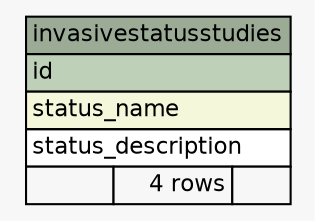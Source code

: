 // dot 2.38.0 on Linux 4.4.0-42-generic
// SchemaSpy rev 590
digraph "invasivestatusstudies" {
  graph [
    rankdir="RL"
    bgcolor="#f7f7f7"
    nodesep="0.18"
    ranksep="0.46"
    fontname="Helvetica"
    fontsize="11"
  ];
  node [
    fontname="Helvetica"
    fontsize="11"
    shape="plaintext"
  ];
  edge [
    arrowsize="0.8"
  ];
  "invasivestatusstudies" [
    label=<
    <TABLE BORDER="0" CELLBORDER="1" CELLSPACING="0" BGCOLOR="#ffffff">
      <TR><TD COLSPAN="3" BGCOLOR="#9bab96" ALIGN="CENTER">invasivestatusstudies</TD></TR>
      <TR><TD PORT="id" COLSPAN="3" BGCOLOR="#bed1b8" ALIGN="LEFT">id</TD></TR>
      <TR><TD PORT="status_name" COLSPAN="3" BGCOLOR="#f4f7da" ALIGN="LEFT">status_name</TD></TR>
      <TR><TD PORT="status_description" COLSPAN="3" ALIGN="LEFT">status_description</TD></TR>
      <TR><TD ALIGN="LEFT" BGCOLOR="#f7f7f7">  </TD><TD ALIGN="RIGHT" BGCOLOR="#f7f7f7">4 rows</TD><TD ALIGN="RIGHT" BGCOLOR="#f7f7f7">  </TD></TR>
    </TABLE>>
    URL="tables/invasivestatusstudies.html"
    tooltip="invasivestatusstudies"
  ];
}
